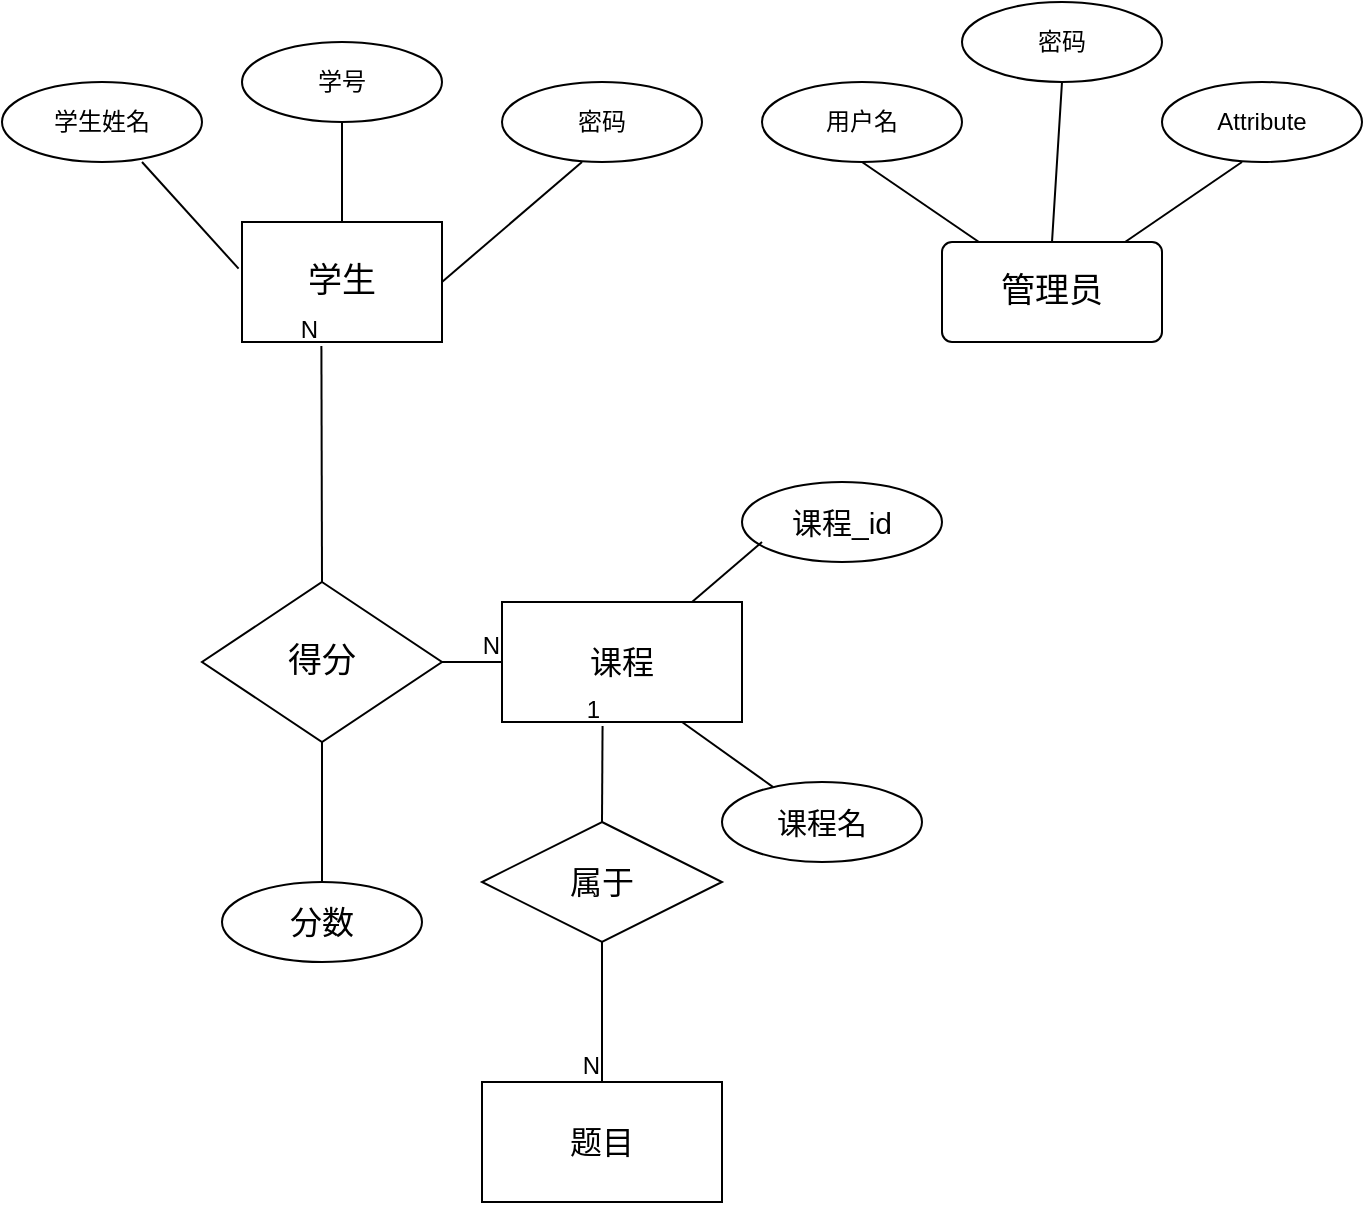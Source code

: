 <mxfile version="21.6.8" type="device">
  <diagram id="C5RBs43oDa-KdzZeNtuy" name="Page-1">
    <mxGraphModel dx="1221" dy="823" grid="1" gridSize="10" guides="1" tooltips="1" connect="1" arrows="1" fold="1" page="1" pageScale="1" pageWidth="827" pageHeight="1169" math="0" shadow="0">
      <root>
        <mxCell id="WIyWlLk6GJQsqaUBKTNV-0" />
        <mxCell id="WIyWlLk6GJQsqaUBKTNV-1" parent="WIyWlLk6GJQsqaUBKTNV-0" />
        <mxCell id="3ICJ8YcEYOJsEe5oLlOR-3" value="&lt;font style=&quot;font-size: 17px;&quot;&gt;学生&lt;/font&gt;" style="whiteSpace=wrap;html=1;align=center;" vertex="1" parent="WIyWlLk6GJQsqaUBKTNV-1">
          <mxGeometry x="180" y="200" width="100" height="60" as="geometry" />
        </mxCell>
        <mxCell id="3ICJ8YcEYOJsEe5oLlOR-4" value="学生姓名" style="ellipse;whiteSpace=wrap;html=1;align=center;" vertex="1" parent="WIyWlLk6GJQsqaUBKTNV-1">
          <mxGeometry x="60" y="130" width="100" height="40" as="geometry" />
        </mxCell>
        <mxCell id="3ICJ8YcEYOJsEe5oLlOR-5" value="学号" style="ellipse;whiteSpace=wrap;html=1;align=center;" vertex="1" parent="WIyWlLk6GJQsqaUBKTNV-1">
          <mxGeometry x="180" y="110" width="100" height="40" as="geometry" />
        </mxCell>
        <mxCell id="3ICJ8YcEYOJsEe5oLlOR-7" value="" style="endArrow=none;html=1;rounded=0;entryX=-0.017;entryY=0.389;entryDx=0;entryDy=0;entryPerimeter=0;" edge="1" parent="WIyWlLk6GJQsqaUBKTNV-1" target="3ICJ8YcEYOJsEe5oLlOR-3">
          <mxGeometry width="50" height="50" relative="1" as="geometry">
            <mxPoint x="130" y="170" as="sourcePoint" />
            <mxPoint x="180" y="120" as="targetPoint" />
          </mxGeometry>
        </mxCell>
        <mxCell id="3ICJ8YcEYOJsEe5oLlOR-8" value="" style="endArrow=none;html=1;rounded=0;exitX=0.5;exitY=0;exitDx=0;exitDy=0;" edge="1" parent="WIyWlLk6GJQsqaUBKTNV-1" source="3ICJ8YcEYOJsEe5oLlOR-3">
          <mxGeometry width="50" height="50" relative="1" as="geometry">
            <mxPoint x="180" y="200" as="sourcePoint" />
            <mxPoint x="230" y="150" as="targetPoint" />
          </mxGeometry>
        </mxCell>
        <mxCell id="3ICJ8YcEYOJsEe5oLlOR-10" value="密码" style="ellipse;whiteSpace=wrap;html=1;align=center;" vertex="1" parent="WIyWlLk6GJQsqaUBKTNV-1">
          <mxGeometry x="310" y="130" width="100" height="40" as="geometry" />
        </mxCell>
        <mxCell id="3ICJ8YcEYOJsEe5oLlOR-14" value="" style="endArrow=none;html=1;rounded=0;exitX=1;exitY=0.5;exitDx=0;exitDy=0;" edge="1" parent="WIyWlLk6GJQsqaUBKTNV-1" source="3ICJ8YcEYOJsEe5oLlOR-3">
          <mxGeometry relative="1" as="geometry">
            <mxPoint x="190" y="170" as="sourcePoint" />
            <mxPoint x="350" y="170" as="targetPoint" />
          </mxGeometry>
        </mxCell>
        <mxCell id="3ICJ8YcEYOJsEe5oLlOR-15" value="&lt;font style=&quot;font-size: 17px;&quot;&gt;管理员&lt;/font&gt;" style="rounded=1;arcSize=10;whiteSpace=wrap;html=1;align=center;" vertex="1" parent="WIyWlLk6GJQsqaUBKTNV-1">
          <mxGeometry x="530" y="210" width="110" height="50" as="geometry" />
        </mxCell>
        <mxCell id="3ICJ8YcEYOJsEe5oLlOR-16" value="用户名" style="ellipse;whiteSpace=wrap;html=1;align=center;" vertex="1" parent="WIyWlLk6GJQsqaUBKTNV-1">
          <mxGeometry x="440" y="130" width="100" height="40" as="geometry" />
        </mxCell>
        <mxCell id="3ICJ8YcEYOJsEe5oLlOR-17" value="密码" style="ellipse;whiteSpace=wrap;html=1;align=center;" vertex="1" parent="WIyWlLk6GJQsqaUBKTNV-1">
          <mxGeometry x="540" y="90" width="100" height="40" as="geometry" />
        </mxCell>
        <mxCell id="3ICJ8YcEYOJsEe5oLlOR-18" value="Attribute" style="ellipse;whiteSpace=wrap;html=1;align=center;" vertex="1" parent="WIyWlLk6GJQsqaUBKTNV-1">
          <mxGeometry x="640" y="130" width="100" height="40" as="geometry" />
        </mxCell>
        <mxCell id="3ICJ8YcEYOJsEe5oLlOR-19" value="" style="endArrow=none;html=1;rounded=0;" edge="1" parent="WIyWlLk6GJQsqaUBKTNV-1" target="3ICJ8YcEYOJsEe5oLlOR-15">
          <mxGeometry relative="1" as="geometry">
            <mxPoint x="490" y="170" as="sourcePoint" />
            <mxPoint x="650" y="170" as="targetPoint" />
          </mxGeometry>
        </mxCell>
        <mxCell id="3ICJ8YcEYOJsEe5oLlOR-20" value="" style="endArrow=none;html=1;rounded=0;entryX=0.5;entryY=0;entryDx=0;entryDy=0;exitX=0.5;exitY=1;exitDx=0;exitDy=0;" edge="1" parent="WIyWlLk6GJQsqaUBKTNV-1" source="3ICJ8YcEYOJsEe5oLlOR-17" target="3ICJ8YcEYOJsEe5oLlOR-15">
          <mxGeometry relative="1" as="geometry">
            <mxPoint x="580" y="130" as="sourcePoint" />
            <mxPoint x="740" y="130" as="targetPoint" />
          </mxGeometry>
        </mxCell>
        <mxCell id="3ICJ8YcEYOJsEe5oLlOR-21" value="" style="endArrow=none;html=1;rounded=0;" edge="1" parent="WIyWlLk6GJQsqaUBKTNV-1" source="3ICJ8YcEYOJsEe5oLlOR-15">
          <mxGeometry relative="1" as="geometry">
            <mxPoint x="520" y="170" as="sourcePoint" />
            <mxPoint x="680" y="170" as="targetPoint" />
          </mxGeometry>
        </mxCell>
        <mxCell id="3ICJ8YcEYOJsEe5oLlOR-22" value="&lt;font style=&quot;font-size: 16px;&quot;&gt;课程&lt;/font&gt;" style="rounded=0;whiteSpace=wrap;html=1;" vertex="1" parent="WIyWlLk6GJQsqaUBKTNV-1">
          <mxGeometry x="310" y="390" width="120" height="60" as="geometry" />
        </mxCell>
        <mxCell id="3ICJ8YcEYOJsEe5oLlOR-23" value="&lt;font style=&quot;font-size: 15px;&quot;&gt;课程_id&lt;/font&gt;" style="ellipse;whiteSpace=wrap;html=1;align=center;" vertex="1" parent="WIyWlLk6GJQsqaUBKTNV-1">
          <mxGeometry x="430" y="330" width="100" height="40" as="geometry" />
        </mxCell>
        <mxCell id="3ICJ8YcEYOJsEe5oLlOR-25" value="&lt;font style=&quot;font-size: 15px;&quot;&gt;课程名&lt;/font&gt;" style="ellipse;whiteSpace=wrap;html=1;align=center;" vertex="1" parent="WIyWlLk6GJQsqaUBKTNV-1">
          <mxGeometry x="420" y="480" width="100" height="40" as="geometry" />
        </mxCell>
        <mxCell id="3ICJ8YcEYOJsEe5oLlOR-28" value="" style="endArrow=none;html=1;rounded=0;" edge="1" parent="WIyWlLk6GJQsqaUBKTNV-1" source="3ICJ8YcEYOJsEe5oLlOR-22">
          <mxGeometry relative="1" as="geometry">
            <mxPoint x="280" y="360" as="sourcePoint" />
            <mxPoint x="440" y="360" as="targetPoint" />
          </mxGeometry>
        </mxCell>
        <mxCell id="3ICJ8YcEYOJsEe5oLlOR-29" value="" style="endArrow=none;html=1;rounded=0;" edge="1" parent="WIyWlLk6GJQsqaUBKTNV-1" target="3ICJ8YcEYOJsEe5oLlOR-25">
          <mxGeometry relative="1" as="geometry">
            <mxPoint x="400" y="450" as="sourcePoint" />
            <mxPoint x="560" y="450" as="targetPoint" />
          </mxGeometry>
        </mxCell>
        <mxCell id="3ICJ8YcEYOJsEe5oLlOR-30" value="&lt;font style=&quot;font-size: 16px;&quot;&gt;题目&lt;/font&gt;" style="rounded=0;whiteSpace=wrap;html=1;" vertex="1" parent="WIyWlLk6GJQsqaUBKTNV-1">
          <mxGeometry x="300" y="630" width="120" height="60" as="geometry" />
        </mxCell>
        <mxCell id="3ICJ8YcEYOJsEe5oLlOR-31" value="&lt;font style=&quot;font-size: 17px;&quot;&gt;得分&lt;/font&gt;" style="rhombus;whiteSpace=wrap;html=1;" vertex="1" parent="WIyWlLk6GJQsqaUBKTNV-1">
          <mxGeometry x="160" y="380" width="120" height="80" as="geometry" />
        </mxCell>
        <mxCell id="3ICJ8YcEYOJsEe5oLlOR-32" value="&lt;font style=&quot;font-size: 16px;&quot;&gt;分数&lt;/font&gt;" style="ellipse;whiteSpace=wrap;html=1;align=center;" vertex="1" parent="WIyWlLk6GJQsqaUBKTNV-1">
          <mxGeometry x="170" y="530" width="100" height="40" as="geometry" />
        </mxCell>
        <mxCell id="3ICJ8YcEYOJsEe5oLlOR-34" value="" style="endArrow=none;html=1;rounded=0;" edge="1" parent="WIyWlLk6GJQsqaUBKTNV-1" source="3ICJ8YcEYOJsEe5oLlOR-32">
          <mxGeometry relative="1" as="geometry">
            <mxPoint x="60" y="460" as="sourcePoint" />
            <mxPoint x="220" y="460" as="targetPoint" />
          </mxGeometry>
        </mxCell>
        <mxCell id="3ICJ8YcEYOJsEe5oLlOR-35" value="" style="endArrow=none;html=1;rounded=0;" edge="1" parent="WIyWlLk6GJQsqaUBKTNV-1">
          <mxGeometry relative="1" as="geometry">
            <mxPoint x="280" y="420" as="sourcePoint" />
            <mxPoint x="310" y="420" as="targetPoint" />
          </mxGeometry>
        </mxCell>
        <mxCell id="3ICJ8YcEYOJsEe5oLlOR-36" value="N" style="resizable=0;html=1;whiteSpace=wrap;align=right;verticalAlign=bottom;" connectable="0" vertex="1" parent="3ICJ8YcEYOJsEe5oLlOR-35">
          <mxGeometry x="1" relative="1" as="geometry" />
        </mxCell>
        <mxCell id="3ICJ8YcEYOJsEe5oLlOR-37" value="" style="endArrow=none;html=1;rounded=0;entryX=0.397;entryY=1.033;entryDx=0;entryDy=0;entryPerimeter=0;" edge="1" parent="WIyWlLk6GJQsqaUBKTNV-1" target="3ICJ8YcEYOJsEe5oLlOR-3">
          <mxGeometry relative="1" as="geometry">
            <mxPoint x="220" y="380" as="sourcePoint" />
            <mxPoint x="380" y="380" as="targetPoint" />
          </mxGeometry>
        </mxCell>
        <mxCell id="3ICJ8YcEYOJsEe5oLlOR-38" value="N" style="resizable=0;html=1;whiteSpace=wrap;align=right;verticalAlign=bottom;" connectable="0" vertex="1" parent="3ICJ8YcEYOJsEe5oLlOR-37">
          <mxGeometry x="1" relative="1" as="geometry" />
        </mxCell>
        <mxCell id="3ICJ8YcEYOJsEe5oLlOR-39" value="&lt;font style=&quot;font-size: 16px;&quot;&gt;属于&lt;/font&gt;" style="shape=rhombus;perimeter=rhombusPerimeter;whiteSpace=wrap;html=1;align=center;" vertex="1" parent="WIyWlLk6GJQsqaUBKTNV-1">
          <mxGeometry x="300" y="500" width="120" height="60" as="geometry" />
        </mxCell>
        <mxCell id="3ICJ8YcEYOJsEe5oLlOR-40" value="" style="endArrow=none;html=1;rounded=0;entryX=0.419;entryY=1.033;entryDx=0;entryDy=0;entryPerimeter=0;" edge="1" parent="WIyWlLk6GJQsqaUBKTNV-1" target="3ICJ8YcEYOJsEe5oLlOR-22">
          <mxGeometry relative="1" as="geometry">
            <mxPoint x="360" y="500" as="sourcePoint" />
            <mxPoint x="520" y="500" as="targetPoint" />
          </mxGeometry>
        </mxCell>
        <mxCell id="3ICJ8YcEYOJsEe5oLlOR-41" value="1" style="resizable=0;html=1;whiteSpace=wrap;align=right;verticalAlign=bottom;" connectable="0" vertex="1" parent="3ICJ8YcEYOJsEe5oLlOR-40">
          <mxGeometry x="1" relative="1" as="geometry" />
        </mxCell>
        <mxCell id="3ICJ8YcEYOJsEe5oLlOR-42" value="" style="endArrow=none;html=1;rounded=0;" edge="1" parent="WIyWlLk6GJQsqaUBKTNV-1" target="3ICJ8YcEYOJsEe5oLlOR-30">
          <mxGeometry relative="1" as="geometry">
            <mxPoint x="360" y="560" as="sourcePoint" />
            <mxPoint x="520" y="560" as="targetPoint" />
          </mxGeometry>
        </mxCell>
        <mxCell id="3ICJ8YcEYOJsEe5oLlOR-43" value="N" style="resizable=0;html=1;whiteSpace=wrap;align=right;verticalAlign=bottom;" connectable="0" vertex="1" parent="3ICJ8YcEYOJsEe5oLlOR-42">
          <mxGeometry x="1" relative="1" as="geometry" />
        </mxCell>
      </root>
    </mxGraphModel>
  </diagram>
</mxfile>
